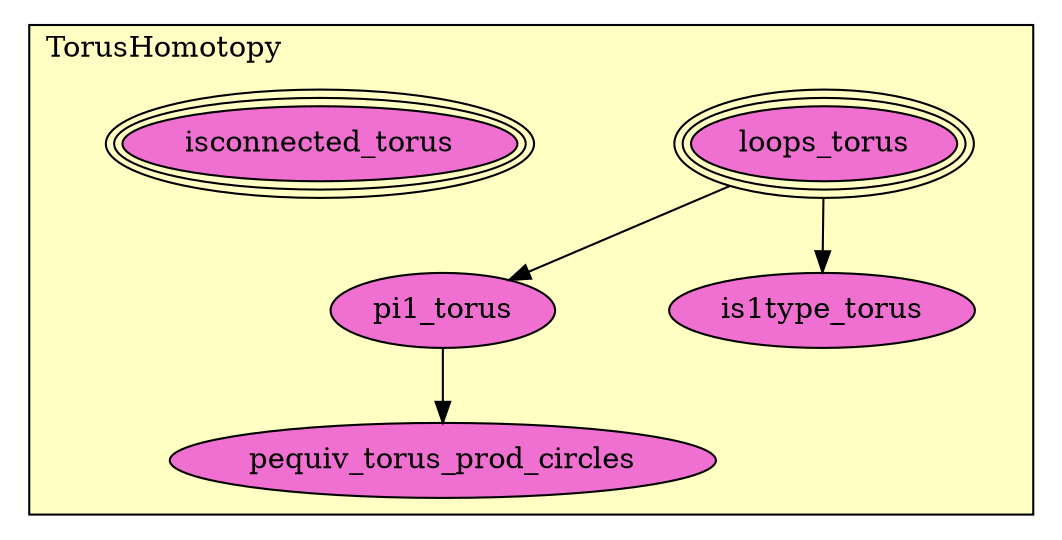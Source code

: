 digraph HoTT_Spaces_Torus_TorusHomotopy {
  graph [ratio=0.5]
  node [style=filled]
TorusHomotopy_loops_torus [label="loops_torus", URL=<TorusHomotopy.html#loops_torus>, peripheries=3, fillcolor="#F070D1"] ;
TorusHomotopy_pi1_torus [label="pi1_torus", URL=<TorusHomotopy.html#pi1_torus>, fillcolor="#F070D1"] ;
TorusHomotopy_pequiv_torus_prod_circles [label="pequiv_torus_prod_circles", URL=<TorusHomotopy.html#pequiv_torus_prod_circles>, fillcolor="#F070D1"] ;
TorusHomotopy_isconnected_torus [label="isconnected_torus", URL=<TorusHomotopy.html#isconnected_torus>, peripheries=3, fillcolor="#F070D1"] ;
TorusHomotopy_is1type_torus [label="is1type_torus", URL=<TorusHomotopy.html#is1type_torus>, fillcolor="#F070D1"] ;
  TorusHomotopy_loops_torus -> TorusHomotopy_pi1_torus [] ;
  TorusHomotopy_loops_torus -> TorusHomotopy_is1type_torus [] ;
  TorusHomotopy_pi1_torus -> TorusHomotopy_pequiv_torus_prod_circles [] ;
subgraph cluster_TorusHomotopy { label="TorusHomotopy"; fillcolor="#FFFFC3"; labeljust=l; style=filled 
TorusHomotopy_is1type_torus; TorusHomotopy_isconnected_torus; TorusHomotopy_pequiv_torus_prod_circles; TorusHomotopy_pi1_torus; TorusHomotopy_loops_torus; };
} /* END */
